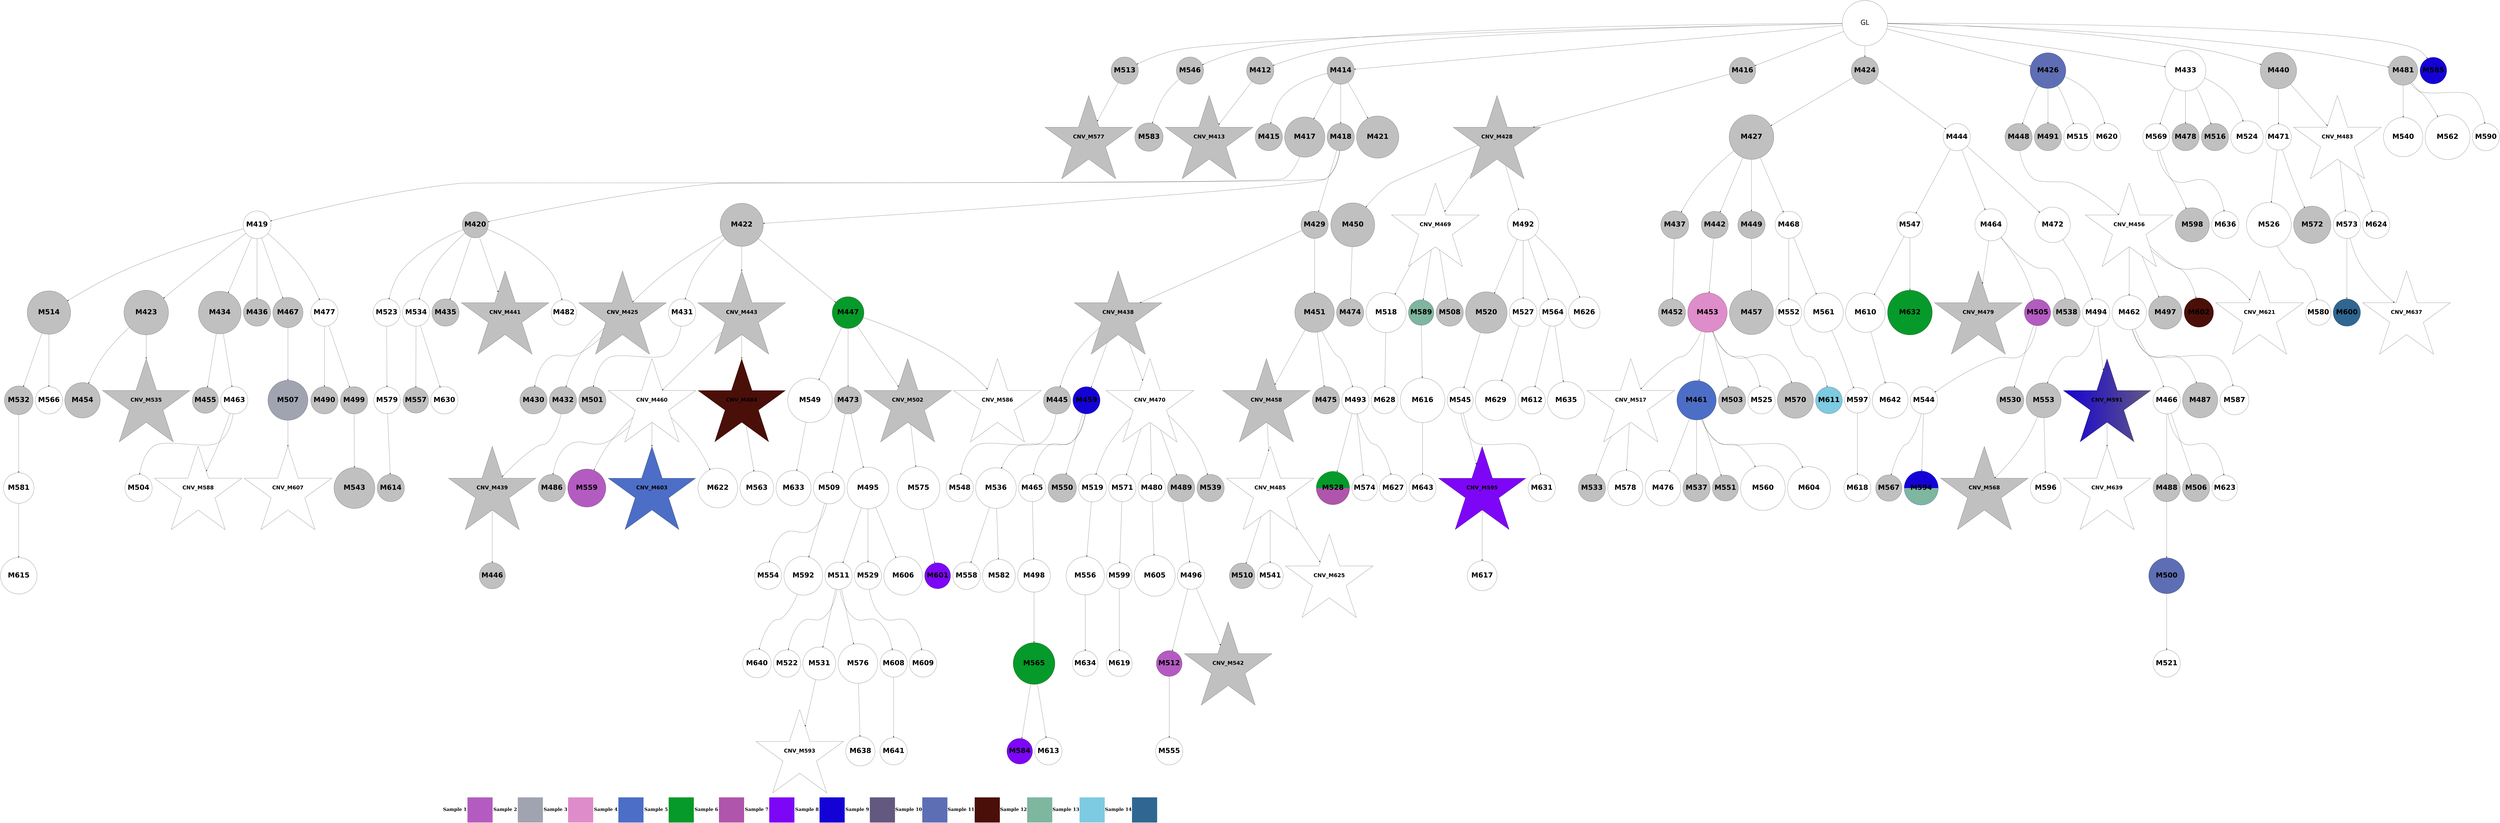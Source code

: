 digraph G { 
rankdir=TB;
512 -> 557;
512 -> 595;
514 -> 525;
514 -> 534;
514 -> 579;
514 -> 611;
515 -> 558;
516 -> 580;
517 -> 535;
517 -> 569;
520 -> 536;
520 -> 581;
521 -> 631;
522 -> 559;
523 -> 548;
526 -> 582;
529 -> 583;
530 -> 632;
532 -> 612;
534 -> 596;
535 -> 584;
537 -> 560;
537 -> 633;
539 -> 561;
539 -> 585;
547 -> 570;
547 -> 597;
548 -> 598;
548 -> 634;
549 -> 586;
550 -> 613;
550 -> 635;
552 -> 636;
555 -> 614;
556 -> 571;
556 -> 599;
559 -> 637;
564 -> 600;
567 -> 615;
567 -> 638;
568 -> 587;
568 -> 616;
572 -> 601;
572 -> 639;
574 -> 602;
576 -> 603;
576 -> 640;
578 -> 604;
579 -> 641;
582 -> 617;
584 -> 618;
592 -> 619;
594 -> 642;
595 -> 643;
598 -> 620;
600 -> 621;
602 -> 622;
611 -> 644;
613 -> 645;
619 -> 646;
414 -> 415;
414 -> 417;
414 -> 419;
414 -> 427;
414 -> 429;
414 -> 436;
414 -> 443;
414 -> 484;
414 -> 516;
414 -> 549;
414 -> 588;
415 -> 416;
417 -> 418;
417 -> 420;
417 -> 421;
417 -> 424;
419 -> 431;
420 -> 422;
421 -> 423;
421 -> 425;
421 -> 432;
422 -> 426;
422 -> 437;
422 -> 439;
422 -> 470;
422 -> 480;
422 -> 517;
423 -> 438;
423 -> 444;
423 -> 485;
423 -> 526;
423 -> 537;
425 -> 428;
425 -> 434;
425 -> 446;
425 -> 450;
426 -> 457;
426 -> 538;
427 -> 430;
427 -> 447;
428 -> 433;
428 -> 435;
429 -> 451;
429 -> 494;
429 -> 518;
429 -> 623;
430 -> 440;
430 -> 445;
430 -> 452;
430 -> 471;
431 -> 453;
431 -> 472;
431 -> 495;
432 -> 441;
432 -> 454;
434 -> 504;
435 -> 442;
436 -> 481;
436 -> 519;
436 -> 527;
436 -> 572;
437 -> 458;
437 -> 466;
440 -> 455;
441 -> 448;
441 -> 462;
441 -> 473;
442 -> 449;
443 -> 474;
443 -> 486;
445 -> 456;
446 -> 463;
446 -> 487;
447 -> 467;
447 -> 475;
447 -> 550;
448 -> 551;
450 -> 476;
450 -> 505;
450 -> 552;
450 -> 589;
451 -> 459;
452 -> 460;
453 -> 477;
454 -> 461;
454 -> 478;
454 -> 496;
456 -> 464;
456 -> 506;
456 -> 520;
456 -> 528;
456 -> 573;
459 -> 465;
459 -> 500;
459 -> 605;
459 -> 624;
461 -> 488;
462 -> 468;
462 -> 539;
462 -> 553;
463 -> 489;
463 -> 562;
463 -> 606;
463 -> 625;
464 -> 479;
464 -> 540;
464 -> 554;
464 -> 563;
464 -> 607;
465 -> 469;
465 -> 490;
465 -> 590;
466 -> 507;
466 -> 591;
467 -> 482;
467 -> 508;
467 -> 541;
468 -> 501;
469 -> 491;
469 -> 509;
469 -> 626;
470 -> 510;
471 -> 555;
471 -> 564;
472 -> 511;
472 -> 521;
472 -> 592;
473 -> 483;
473 -> 492;
473 -> 522;
473 -> 542;
473 -> 574;
474 -> 529;
474 -> 575;
475 -> 497;
476 -> 498;
476 -> 512;
480 -> 493;
480 -> 502;
483 -> 608;
484 -> 543;
484 -> 565;
484 -> 593;
486 -> 576;
486 -> 627;
487 -> 566;
488 -> 513;
488 -> 544;
488 -> 628;
491 -> 503;
492 -> 499;
495 -> 523;
495 -> 530;
495 -> 567;
495 -> 629;
496 -> 531;
496 -> 577;
496 -> 630;
497 -> 556;
497 -> 594;
498 -> 514;
498 -> 532;
498 -> 609;
499 -> 515;
499 -> 545;
501 -> 568;
502 -> 546;
503 -> 524;
505 -> 578;
508 -> 533;
508 -> 547;
510 -> 610;
603 [shape=circle style=filled fillcolor="#2f6792" fontname="helvetica-bold" fontsize=56 label="M600" width=3.01 height=2 ];
559 [shape=circle style=filled fillcolor=white fontname="helvetica-bold" fontsize=56 label="M556" width=4.22 height=2 ];
549 [shape=circle style=filled fillcolor=grey fontname="helvetica-bold" fontsize=56 label="M546" width=0.32 height=2 ];
544 [shape=circle style=filled fillcolor=white fontname="helvetica-bold" fontsize=56 label="M541" width=2.39 height=2 ];
466 [shape=circle style=filled fillcolor=white fontname="helvetica-bold" fontsize=56 label="M463" width=0.85 height=2 ];
567 [shape=circle style=filled fillcolor=white fontname="helvetica-bold" fontsize=56 label="M564" width=2.03 height=2 ];
463 [shape=star style=filled fillcolor=white fontname="helvetica-bold" fontsize=42 label="CNV_M460"];
623 [shape=circle style=filled fillcolor=white fontname="helvetica-bold" fontsize=56 label="M620" width=0.11 height=2 ];
512 [shape=circle style=filled fillcolor=white fontname="helvetica-bold" fontsize=56 label="M509" width=3.49 height=2 ];
612 [shape=circle style=filled fillcolor=white fontname="helvetica-bold" fontsize=56 label="M609" width=0.92 height=2 ];
593 [shape=circle style=filled fillcolor=white fontname="helvetica-bold" fontsize=56 label="M590" width=1.78 height=2 ];
445 [shape=circle style=filled fillcolor=grey fontname="helvetica-bold" fontsize=56 label="M442" width=2.05 height=2 ];
638 [shape=circle style=filled fillcolor=white fontname="helvetica-bold" fontsize=56 label="M635" width=4.11 height=2 ];
571 [shape=star style=filled fillcolor=grey fontname="helvetica-bold" fontsize=42 label="CNV_M568"];
573 [shape=circle style=filled fillcolor=grey fontname="helvetica-bold" fontsize=56 label="M570" width=3.97 height=2 ];
444 [shape=star style=filled fillcolor=grey fontname="helvetica-bold" fontsize=42 label="CNV_M441"];
475 [shape=circle style=filled fillcolor=white fontname="helvetica-bold" fontsize=56 label="M472" width=3.92 height=2 ];
609 [shape=circle style=filled fillcolor=white fontname="helvetica-bold" fontsize=56 label="M606" width=4.27 height=2 ];
436 [shape=circle style=filled fillcolor=white fontname="helvetica-bold" fontsize=56 label="M433" width=4.5 height=2 ];
417 [shape=circle style=filled fillcolor=grey fontname="helvetica-bold" fontsize=56 label="M414" width=0.83 height=2 ];
420 [shape=circle style=filled fillcolor=grey fontname="helvetica-bold" fontsize=56 label="M417" width=4.44 height=2 ];
619 [shape=circle style=filled fillcolor=white fontname="helvetica-bold" fontsize=56 label="M616" width=4.93 height=2 ];
419 [shape=circle style=filled fillcolor=grey fontname="helvetica-bold" fontsize=56 label="M416" width=2.22 height=2 ];
535 [shape=circle style=filled fillcolor=grey fontname="helvetica-bold" fontsize=56 label="M532" width=3.17 height=2 ];
550 [shape=circle style=filled fillcolor=white fontname="helvetica-bold" fontsize=56 label="M547" width=2.43 height=2 ];
500 [shape=circle style=filled fillcolor=grey fontname="helvetica-bold" fontsize=56 label="M497" width=3.66 height=2 ];
594 [shape=star style=filled fillcolor="#1401d6:#635980" fontname="helvetica-bold" fontsize=42 label="CNV_M591"];
644 [shape=circle style=filled fillcolor=white fontname="helvetica-bold" fontsize=56 label="M641" width=0.56 height=2 ];
440 [shape=circle style=filled fillcolor=grey fontname="helvetica-bold" fontsize=56 label="M437" width=3.08 height=2 ];
554 [shape=circle style=filled fillcolor=grey fontname="helvetica-bold" fontsize=56 label="M551" width=2.45 height=2 ];
516 [shape=circle style=filled fillcolor=grey fontname="helvetica-bold" fontsize=56 label="M513" width=1.36 height=2 ];
528 [shape=circle style=filled fillcolor=white fontname="helvetica-bold" fontsize=56 label="M525" width=1.61 height=2 ];
583 [shape=circle style=filled fillcolor=white fontname="helvetica-bold" fontsize=56 label="M580" width=2.79 height=2 ];
622 [shape=circle style=filled fillcolor=white fontname="helvetica-bold" fontsize=56 label="M619" width=2.85 height=2 ];
470 [shape=circle style=filled fillcolor=grey fontname="helvetica-bold" fontsize=56 label="M467" width=3.34 height=2 ];
537 [shape=circle style=filled fillcolor=white fontname="helvetica-bold" fontsize=56 label="M534" width=1.65 height=2 ];
645 [shape=circle style=filled fillcolor=white fontname="helvetica-bold" fontsize=56 label="M642" width=3.95 height=2 ];
630 [shape=circle style=filled fillcolor=white fontname="helvetica-bold" fontsize=56 label="M627" width=1.94 height=2 ];
538 [shape=star style=filled fillcolor=grey fontname="helvetica-bold" fontsize=42 label="CNV_M535"];
576 [shape=circle style=filled fillcolor=white fontname="helvetica-bold" fontsize=56 label="M573" width=0.19 height=2 ];
467 [shape=circle style=filled fillcolor=white fontname="helvetica-bold" fontsize=56 label="M464" width=3.54 height=2 ];
474 [shape=circle style=filled fillcolor=white fontname="helvetica-bold" fontsize=56 label="M471" width=2.48 height=2 ];
525 [shape=circle style=filled fillcolor=white fontname="helvetica-bold" fontsize=56 label="M522" width=1.33 height=2 ];
422 [shape=circle style=filled fillcolor=white fontname="helvetica-bold" fontsize=56 label="M419" width=3.06 height=2 ];
434 [shape=circle style=filled fillcolor=white fontname="helvetica-bold" fontsize=56 label="M431" width=1.96 height=2 ];
621 [shape=circle style=filled fillcolor=white fontname="helvetica-bold" fontsize=56 label="M618" width=2.09 height=2 ];
504 [shape=circle style=filled fillcolor=grey fontname="helvetica-bold" fontsize=56 label="M501" width=1.59 height=2 ];
487 [shape=star style=filled fillcolor="#4a0f08" fontname="helvetica-bold" fontsize=42 label="CNV_M484"];
452 [shape=circle style=filled fillcolor=grey fontname="helvetica-bold" fontsize=56 label="M449" width=1.68 height=2 ];
552 [shape=circle style=filled fillcolor=white fontname="helvetica-bold" fontsize=56 label="M549" width=4.92 height=2 ];
473 [shape=star style=filled fillcolor=white fontname="helvetica-bold" fontsize=42 label="CNV_M470"];
426 [shape=circle style=filled fillcolor=grey fontname="helvetica-bold" fontsize=56 label="M423" width=4.92 height=2 ];
510 [shape=circle style=filled fillcolor="#a0a4b1" fontname="helvetica-bold" fontsize=56 label="M507" width=4.41 height=2 ];
582 [shape=circle style=filled fillcolor=white fontname="helvetica-bold" fontsize=56 label="M579" width=2.17 height=2 ];
489 [shape=circle style=filled fillcolor=grey fontname="helvetica-bold" fontsize=56 label="M486" width=0.58 height=2 ];
646 [shape=circle style=filled fillcolor=white fontname="helvetica-bold" fontsize=56 label="M643" width=2.99 height=2 ];
626 [shape=circle style=filled fillcolor=white fontname="helvetica-bold" fontsize=56 label="M623" width=2.6 height=2 ];
425 [shape=circle style=filled fillcolor=grey fontname="helvetica-bold" fontsize=56 label="M422" width=4.76 height=2 ];
484 [shape=circle style=filled fillcolor=grey fontname="helvetica-bold" fontsize=56 label="M481" width=3.22 height=2 ];
455 [shape=circle style=filled fillcolor=grey fontname="helvetica-bold" fontsize=56 label="M452" width=0.48 height=2 ];
569 [shape=circle style=filled fillcolor=white fontname="helvetica-bold" fontsize=56 label="M566" width=1.29 height=2 ];
453 [shape=circle style=filled fillcolor=grey fontname="helvetica-bold" fontsize=56 label="M450" width=4.85 height=2 ];
497 [shape=circle style=filled fillcolor=white fontname="helvetica-bold" fontsize=56 label="M494" width=3.01 height=2 ];
574 [shape=circle style=filled fillcolor=white fontname="helvetica-bold" fontsize=56 label="M571" width=1.69 height=2 ];
415 [shape=circle style=filled fillcolor=grey fontname="helvetica-bold" fontsize=56 label="M412" width=0.16 height=2 ];
610 [shape=star style=filled fillcolor=white fontname="helvetica-bold" fontsize=42 label="CNV_M607"];
542 [shape=circle style=filled fillcolor=grey fontname="helvetica-bold" fontsize=56 label="M539" width=1 height=2 ];
632 [shape=circle style=filled fillcolor=white fontname="helvetica-bold" fontsize=56 label="M629" width=4.46 height=2 ];
627 [shape=circle style=filled fillcolor=white fontname="helvetica-bold" fontsize=56 label="M624" width=0.19 height=2 ];
506 [shape=circle style=filled fillcolor=grey fontname="helvetica-bold" fontsize=56 label="M503" width=0.6 height=2 ];
533 [shape=circle style=filled fillcolor=grey fontname="helvetica-bold" fontsize=56 label="M530" width=0.82 height=2 ];
523 [shape=circle style=filled fillcolor=grey fontname="helvetica-bold" fontsize=56 label="M520" width=4.58 height=2 ];
618 [shape=circle style=filled fillcolor=white fontname="helvetica-bold" fontsize=56 label="M615" width=4.03 height=2 ];
430 [shape=circle style=filled fillcolor=grey fontname="helvetica-bold" fontsize=56 label="M427" width=4.93 height=2 ];
540 [shape=circle style=filled fillcolor=grey fontname="helvetica-bold" fontsize=56 label="M537" width=1.23 height=2 ];
485 [shape=circle style=filled fillcolor=white fontname="helvetica-bold" fontsize=56 label="M482" width=2.78 height=2 ];
635 [shape=circle style=filled fillcolor="#059a29" fontname="helvetica-bold" fontsize=56 label="M632" width=4.94 height=2 ];
570 [shape=circle style=filled fillcolor=grey fontname="helvetica-bold" fontsize=56 label="M567" width=2.25 height=2 ];
586 [shape=circle style=filled fillcolor=grey fontname="helvetica-bold" fontsize=56 label="M583" width=3.13 height=2 ];
606 [shape=star style=filled fillcolor="#4c6ec6" fontname="helvetica-bold" fontsize=42 label="CNV_M603"];
562 [shape=circle style=filled fillcolor="#b45bc1" fontname="helvetica-bold" fontsize=56 label="M559" width=4.21 height=2 ];
496 [shape=circle style=filled fillcolor=white fontname="helvetica-bold" fontsize=56 label="M493" width=1.8 height=2 ];
488 [shape=star style=filled fillcolor=white fontname="helvetica-bold" fontsize=42 label="CNV_M485"];
486 [shape=star style=filled fillcolor=white fontname="helvetica-bold" fontsize=42 label="CNV_M483"];
590 [shape=circle style=filled fillcolor=white fontname="helvetica-bold" fontsize=56 label="M587" width=3.19 height=2 ];
503 [shape=circle style=filled fillcolor="#5e6eb5" fontname="helvetica-bold" fontsize=56 label="M500" width=3.96 height=2 ];
513 [shape=circle style=filled fillcolor=grey fontname="helvetica-bold" fontsize=56 label="M510" width=2.66 height=2 ];
495 [shape=circle style=filled fillcolor=white fontname="helvetica-bold" fontsize=56 label="M492" width=3.44 height=2 ];
581 [shape=circle style=filled fillcolor=white fontname="helvetica-bold" fontsize=56 label="M578" width=3.88 height=2 ];
578 [shape=circle style=filled fillcolor=white fontname="helvetica-bold" fontsize=56 label="M575" width=4.72 height=2 ];
530 [shape=circle style=filled fillcolor=white fontname="helvetica-bold" fontsize=56 label="M527" width=3.05 height=2 ];
454 [shape=circle style=filled fillcolor=grey fontname="helvetica-bold" fontsize=56 label="M451" width=4.36 height=2 ];
591 [shape=star style=filled fillcolor=white fontname="helvetica-bold" fontsize=42 label="CNV_M588"];
534 [shape=circle style=filled fillcolor=white fontname="helvetica-bold" fontsize=56 label="M531" width=3.64 height=2 ];
615 [shape=circle style=filled fillcolor=white fontname="helvetica-bold" fontsize=56 label="M612" width=0.95 height=2 ];
642 [shape=star style=filled fillcolor=white fontname="helvetica-bold" fontsize=42 label="CNV_M639"];
616 [shape=circle style=filled fillcolor=white fontname="helvetica-bold" fontsize=56 label="M613" width=0.48 height=2 ];
527 [shape=circle style=filled fillcolor=white fontname="helvetica-bold" fontsize=56 label="M524" width=3.59 height=2 ];
437 [shape=circle style=filled fillcolor=grey fontname="helvetica-bold" fontsize=56 label="M434" width=4.71 height=2 ];
526 [shape=circle style=filled fillcolor=white fontname="helvetica-bold" fontsize=56 label="M523" width=0.16 height=2 ];
595 [shape=circle style=filled fillcolor=white fontname="helvetica-bold" fontsize=56 label="M592" width=4.28 height=2 ];
482 [shape=star style=filled fillcolor=grey fontname="helvetica-bold" fontsize=42 label="CNV_M479"];
450 [shape=circle style=filled fillcolor="#059a29" fontname="helvetica-bold" fontsize=56 label="M447" width=3.51 height=2 ];
493 [shape=circle style=filled fillcolor=grey fontname="helvetica-bold" fontsize=56 label="M490" width=1.15 height=2 ];
637 [shape=circle style=filled fillcolor=white fontname="helvetica-bold" fontsize=56 label="M634" width=2.61 height=2 ];
501 [shape=circle style=filled fillcolor=white fontname="helvetica-bold" fontsize=56 label="M498" width=3.61 height=2 ];
614 [shape=circle style=filled fillcolor="#7dcbe1" fontname="helvetica-bold" fontsize=56 label="M611" width=2.11 height=2 ];
472 [shape=star style=filled fillcolor=white fontname="helvetica-bold" fontsize=42 label="CNV_M469"];
625 [shape=circle style=filled fillcolor=white fontname="helvetica-bold" fontsize=56 label="M622" width=4.38 height=2 ];
471 [shape=circle style=filled fillcolor=white fontname="helvetica-bold" fontsize=56 label="M468" width=1.28 height=2 ];
522 [shape=circle style=filled fillcolor=white fontname="helvetica-bold" fontsize=56 label="M519" width=3.07 height=2 ];
532 [shape=circle style=filled fillcolor=white fontname="helvetica-bold" fontsize=56 label="M529" width=1.71 height=2 ];
424 [shape=circle style=filled fillcolor=grey fontname="helvetica-bold" fontsize=56 label="M421" width=4.66 height=2 ];
464 [shape=circle style=filled fillcolor="#4c6ec6" fontname="helvetica-bold" fontsize=56 label="M461" width=4.35 height=2 ];
641 [shape=circle style=filled fillcolor=white fontname="helvetica-bold" fontsize=56 label="M638" width=3.24 height=2 ];
481 [shape=circle style=filled fillcolor=grey fontname="helvetica-bold" fontsize=56 label="M478" width=0.85 height=2 ];
520 [shape=star style=filled fillcolor=white fontname="helvetica-bold" fontsize=42 label="CNV_M517"];
439 [shape=circle style=filled fillcolor=grey fontname="helvetica-bold" fontsize=56 label="M436" width=1.56 height=2 ];
561 [shape=circle style=filled fillcolor=white fontname="helvetica-bold" fontsize=56 label="M558" width=3.03 height=2 ];
598 [shape=star style=filled fillcolor="#7d06f6" fontname="helvetica-bold" fontsize=42 label="CNV_M595"];
469 [shape=circle style=filled fillcolor=white fontname="helvetica-bold" fontsize=56 label="M466" width=1.44 height=2 ];
494 [shape=circle style=filled fillcolor=grey fontname="helvetica-bold" fontsize=56 label="M491" width=0.88 height=2 ];
588 [shape=circle style=filled fillcolor="#1401d6" fontname="helvetica-bold" fontsize=56 label="M585" width=2.17 height=2 ];
643 [shape=circle style=filled fillcolor=white fontname="helvetica-bold" fontsize=56 label="M640" width=3.14 height=2 ];
634 [shape=circle style=filled fillcolor=white fontname="helvetica-bold" fontsize=56 label="M631" width=0.48 height=2 ];
465 [shape=circle style=filled fillcolor=white fontname="helvetica-bold" fontsize=56 label="M462" width=3.79 height=2 ];
508 [shape=circle style=filled fillcolor="#b45bc1" fontname="helvetica-bold" fontsize=56 label="M505" width=2.26 height=2 ];
514 [shape=circle style=filled fillcolor=white fontname="helvetica-bold" fontsize=56 label="M511" width=0.76 height=2 ];
607 [shape=circle style=filled fillcolor=white fontname="helvetica-bold" fontsize=56 label="M604" width=4.72 height=2 ];
575 [shape=circle style=filled fillcolor=grey fontname="helvetica-bold" fontsize=56 label="M572" width=4.13 height=2 ];
596 [shape=star style=filled fillcolor=white fontname="helvetica-bold" fontsize=42 label="CNV_M593"];
545 [shape=star style=filled fillcolor=grey fontname="helvetica-bold" fontsize=42 label="CNV_M542"];
416 [shape=star style=filled fillcolor=grey fontname="helvetica-bold" fontsize=42 label="CNV_M413"];
521 [shape=circle style=filled fillcolor=white fontname="helvetica-bold" fontsize=56 label="M518" width=4.43 height=2 ];
541 [shape=circle style=filled fillcolor=grey fontname="helvetica-bold" fontsize=56 label="M538" width=0.88 height=2 ];
505 [shape=star style=filled fillcolor=grey fontname="helvetica-bold" fontsize=42 label="CNV_M502"];
587 [shape=circle style=filled fillcolor="#7d06f6" fontname="helvetica-bold" fontsize=56 label="M584" width=2.84 height=2 ];
640 [shape=star style=filled fillcolor=white fontname="helvetica-bold" fontsize=42 label="CNV_M637"];
519 [shape=circle style=filled fillcolor=grey fontname="helvetica-bold" fontsize=56 label="M516" width=0.68 height=2 ];
459 [shape=star style=filled fillcolor=white fontname="helvetica-bold" fontsize=42 label="CNV_M456"];
601 [shape=circle style=filled fillcolor=grey fontname="helvetica-bold" fontsize=56 label="M598" width=3.77 height=2 ];
546 [shape=circle style=filled fillcolor=grey fontname="helvetica-bold" fontsize=56 label="M543" width=4.51 height=2 ];
560 [shape=circle style=filled fillcolor=grey fontname="helvetica-bold" fontsize=56 label="M557" width=2.71 height=2 ];
543 [shape=circle style=filled fillcolor=white fontname="helvetica-bold" fontsize=56 label="M540" width=4.35 height=2 ];
557 [shape=circle style=filled fillcolor=white fontname="helvetica-bold" fontsize=56 label="M554" width=1.48 height=2 ];
443 [shape=circle style=filled fillcolor=grey fontname="helvetica-bold" fontsize=56 label="M440" width=4.01 height=2 ];
577 [shape=circle style=filled fillcolor=white fontname="helvetica-bold" fontsize=56 label="M574" width=2.73 height=2 ];
479 [shape=circle style=filled fillcolor=white fontname="helvetica-bold" fontsize=56 label="M476" width=3.91 height=2 ];
446 [shape=star style=filled fillcolor=grey fontname="helvetica-bold" fontsize=42 label="CNV_M443"];
433 [shape=circle style=filled fillcolor=grey fontname="helvetica-bold" fontsize=56 label="M430" width=1.86 height=2 ];
511 [shape=circle style=filled fillcolor=grey fontname="helvetica-bold" fontsize=56 label="M508" width=0.33 height=2 ];
480 [shape=circle style=filled fillcolor=white fontname="helvetica-bold" fontsize=56 label="M477" width=0.32 height=2 ];
441 [shape=star style=filled fillcolor=grey fontname="helvetica-bold" fontsize=42 label="CNV_M438"];
518 [shape=circle style=filled fillcolor=white fontname="helvetica-bold" fontsize=56 label="M515" width=1.37 height=2 ];
592 [shape=circle style=filled fillcolor="#7eb6a0" fontname="helvetica-bold" fontsize=56 label="M589" width=2.74 height=2 ];
492 [shape=circle style=filled fillcolor=grey fontname="helvetica-bold" fontsize=56 label="M489" width=1.27 height=2 ];
435 [shape=circle style=filled fillcolor=grey fontname="helvetica-bold" fontsize=56 label="M432" width=0.9 height=2 ];
617 [shape=circle style=filled fillcolor=grey fontname="helvetica-bold" fontsize=56 label="M614" width=1.64 height=2 ];
418 [shape=circle style=filled fillcolor=grey fontname="helvetica-bold" fontsize=56 label="M415" width=0.22 height=2 ];
579 [shape=circle style=filled fillcolor=white fontname="helvetica-bold" fontsize=56 label="M576" width=4.37 height=2 ];
490 [shape=circle style=filled fillcolor=grey fontname="helvetica-bold" fontsize=56 label="M487" width=3.89 height=2 ];
507 [shape=circle style=filled fillcolor=white fontname="helvetica-bold" fontsize=56 label="M504" width=1.07 height=2 ];
477 [shape=circle style=filled fillcolor=grey fontname="helvetica-bold" fontsize=56 label="M474" width=0.65 height=2 ];
572 [shape=circle style=filled fillcolor=white fontname="helvetica-bold" fontsize=56 label="M569" width=2.97 height=2 ];
429 [shape=circle style=filled fillcolor="#5e6eb5" fontname="helvetica-bold" fontsize=56 label="M426" width=3.95 height=2 ];
563 [shape=circle style=filled fillcolor=white fontname="helvetica-bold" fontsize=56 label="M560" width=4.95 height=2 ];
476 [shape=circle style=filled fillcolor=grey fontname="helvetica-bold" fontsize=56 label="M473" width=1.58 height=2 ];
421 [shape=circle style=filled fillcolor=grey fontname="helvetica-bold" fontsize=56 label="M418" width=0.1 height=2 ];
585 [shape=circle style=filled fillcolor=white fontname="helvetica-bold" fontsize=56 label="M582" width=3.63 height=2 ];
438 [shape=circle style=filled fillcolor=grey fontname="helvetica-bold" fontsize=56 label="M435" width=1.73 height=2 ];
432 [shape=circle style=filled fillcolor=grey fontname="helvetica-bold" fontsize=56 label="M429" width=0.21 height=2 ];
502 [shape=circle style=filled fillcolor=grey fontname="helvetica-bold" fontsize=56 label="M499" width=1.61 height=2 ];
620 [shape=circle style=filled fillcolor=white fontname="helvetica-bold" fontsize=56 label="M617" width=3.29 height=2 ];
457 [shape=circle style=filled fillcolor=grey fontname="helvetica-bold" fontsize=56 label="M454" width=3.92 height=2 ];
460 [shape=circle style=filled fillcolor=grey fontname="helvetica-bold" fontsize=56 label="M457" width=4.86 height=2 ];
509 [shape=circle style=filled fillcolor=grey fontname="helvetica-bold" fontsize=56 label="M506" width=0.21 height=2 ];
499 [shape=circle style=filled fillcolor=white fontname="helvetica-bold" fontsize=56 label="M496" width=1.5 height=2 ];
631 [shape=circle style=filled fillcolor=white fontname="helvetica-bold" fontsize=56 label="M628" width=2.95 height=2 ];
517 [shape=circle style=filled fillcolor=grey fontname="helvetica-bold" fontsize=56 label="M514" width=4.79 height=2 ];
536 [shape=circle style=filled fillcolor=grey fontname="helvetica-bold" fontsize=56 label="M533" width=1.44 height=2 ];
456 [shape=circle style=filled fillcolor="#df8cca" fontname="helvetica-bold" fontsize=56 label="M453" width=4.36 height=2 ];
423 [shape=circle style=filled fillcolor=grey fontname="helvetica-bold" fontsize=56 label="M420" width=2.39 height=2 ];
636 [shape=circle style=filled fillcolor=white fontname="helvetica-bold" fontsize=56 label="M633" width=3.88 height=2 ];
564 [shape=circle style=filled fillcolor=white fontname="helvetica-bold" fontsize=56 label="M561" width=4.35 height=2 ];
600 [shape=circle style=filled fillcolor=white fontname="helvetica-bold" fontsize=56 label="M597" width=2.73 height=2 ];
448 [shape=circle style=filled fillcolor=grey fontname="helvetica-bold" fontsize=56 label="M445" width=0 height=2 ];
568 [shape=circle style=filled fillcolor="#059a29" fontname="helvetica-bold" fontsize=56 label="M565" width=4.61 height=2 ];
414 [label="GL" fontname="arial-bold" fontsize=56 width=5 height=5];
551 [shape=circle style=filled fillcolor=white fontname="helvetica-bold" fontsize=56 label="M548" width=0.07 height=2 ];
584 [shape=circle style=filled fillcolor=white fontname="helvetica-bold" fontsize=56 label="M581" width=3.37 height=2 ];
608 [shape=circle style=filled fillcolor=white fontname="helvetica-bold" fontsize=56 label="M605" width=4.52 height=2 ];
566 [shape=circle style=filled fillcolor=white fontname="helvetica-bold" fontsize=56 label="M563" width=3.73 height=2 ];
605 [shape=circle style=filled fillcolor="#4a0f08" fontname="helvetica-bold" fontsize=56 label="M602" width=3.23 height=2 ];
447 [shape=circle style=filled fillcolor=white fontname="helvetica-bold" fontsize=56 label="M444" width=1 height=2 ];
468 [shape=circle style=filled fillcolor=white fontname="helvetica-bold" fontsize=56 label="M465" width=0.26 height=2 ];
565 [shape=circle style=filled fillcolor=white fontname="helvetica-bold" fontsize=56 label="M562" width=4.96 height=2 ];
515 [shape=circle style=filled fillcolor="#b45bc1" fontname="helvetica-bold" fontsize=56 label="M512" width=2.51 height=2 ];
483 [shape=circle style=filled fillcolor=white fontname="helvetica-bold" fontsize=56 label="M480" width=0.41 height=2 ];
491 [shape=circle style=filled fillcolor=grey fontname="helvetica-bold" fontsize=56 label="M488" width=0.54 height=2 ];
531 [shape=circle style=wedged color="#059a29:#af55ab" fontname="helvetica-bold" fontsize=56 label="M528" width=3.7 height=2 ];
451 [shape=circle style=filled fillcolor=grey fontname="helvetica-bold" fontsize=56 label="M448" width=1.41 height=2 ];
628 [shape=star style=filled fillcolor=white fontname="helvetica-bold" fontsize=42 label="CNV_M625"];
639 [shape=circle style=filled fillcolor=white fontname="helvetica-bold" fontsize=56 label="M636" width=0.85 height=2 ];
556 [shape=circle style=filled fillcolor=grey fontname="helvetica-bold" fontsize=56 label="M553" width=3.86 height=2 ];
539 [shape=circle style=filled fillcolor=white fontname="helvetica-bold" fontsize=56 label="M536" width=4.48 height=2 ];
589 [shape=star style=filled fillcolor=white fontname="helvetica-bold" fontsize=42 label="CNV_M586"];
431 [shape=star style=filled fillcolor=grey fontname="helvetica-bold" fontsize=42 label="CNV_M428"];
558 [shape=circle style=filled fillcolor=white fontname="helvetica-bold" fontsize=56 label="M555" width=0.61 height=2 ];
613 [shape=circle style=filled fillcolor=white fontname="helvetica-bold" fontsize=56 label="M610" width=4.38 height=2 ];
604 [shape=circle style=filled fillcolor="#7d06f6" fontname="helvetica-bold" fontsize=56 label="M601" width=2.45 height=2 ];
611 [shape=circle style=filled fillcolor=white fontname="helvetica-bold" fontsize=56 label="M608" width=1.21 height=2 ];
462 [shape=circle style=filled fillcolor="#1401d6" fontname="helvetica-bold" fontsize=56 label="M459" width=0.34 height=2 ];
553 [shape=circle style=filled fillcolor=grey fontname="helvetica-bold" fontsize=56 label="M550" width=3.13 height=2 ];
555 [shape=circle style=filled fillcolor=white fontname="helvetica-bold" fontsize=56 label="M552" width=2.39 height=2 ];
624 [shape=star style=filled fillcolor=white fontname="helvetica-bold" fontsize=42 label="CNV_M621"];
524 [shape=circle style=filled fillcolor=white fontname="helvetica-bold" fontsize=56 label="M521" width=0.47 height=2 ];
498 [shape=circle style=filled fillcolor=white fontname="helvetica-bold" fontsize=56 label="M495" width=4.6 height=2 ];
428 [shape=star style=filled fillcolor=grey fontname="helvetica-bold" fontsize=42 label="CNV_M425"];
478 [shape=circle style=filled fillcolor=grey fontname="helvetica-bold" fontsize=56 label="M475" width=1 height=2 ];
629 [shape=circle style=filled fillcolor=white fontname="helvetica-bold" fontsize=56 label="M626" width=3.46 height=2 ];
442 [shape=star style=filled fillcolor=grey fontname="helvetica-bold" fontsize=42 label="CNV_M439"];
461 [shape=star style=filled fillcolor=grey fontname="helvetica-bold" fontsize=42 label="CNV_M458"];
602 [shape=circle style=filled fillcolor=white fontname="helvetica-bold" fontsize=56 label="M599" width=2.66 height=2 ];
427 [shape=circle style=filled fillcolor=grey fontname="helvetica-bold" fontsize=56 label="M424" width=1.97 height=2 ];
633 [shape=circle style=filled fillcolor=white fontname="helvetica-bold" fontsize=56 label="M630" width=1.18 height=2 ];
458 [shape=circle style=filled fillcolor=grey fontname="helvetica-bold" fontsize=56 label="M455" width=2.39 height=2 ];
547 [shape=circle style=filled fillcolor=white fontname="helvetica-bold" fontsize=56 label="M544" width=0.15 height=2 ];
548 [shape=circle style=filled fillcolor=white fontname="helvetica-bold" fontsize=56 label="M545" width=2.87 height=2 ];
597 [shape=circle style=wedged color="#1401d6:#7eb6a0" fontname="helvetica-bold" fontsize=56 label="M594" width=3.76 height=2 ];
449 [shape=circle style=filled fillcolor=grey fontname="helvetica-bold" fontsize=56 label="M446" width=2.37 height=2 ];
529 [shape=circle style=filled fillcolor=white fontname="helvetica-bold" fontsize=56 label="M526" width=4.94 height=2 ];
580 [shape=star style=filled fillcolor=grey fontname="helvetica-bold" fontsize=42 label="CNV_M577"];
599 [shape=circle style=filled fillcolor=white fontname="helvetica-bold" fontsize=56 label="M596" width=3.38 height=2 ];
{rank=sink;
Legend[shape=none, margin=0, label=<<TABLE border="0" cellborder="0" cellspacing="0"> 
<TR><TD width="200" height="200" colspan="1"><FONT POINT-SIZE="36.0"><B>Sample 1</B></FONT></TD><TD width="200" height="200" colspan="1" BGCOLOR="#b45bc1"></TD>
<TD width="200" height="200" colspan="1"><FONT POINT-SIZE="36.0"><B>Sample 2</B></FONT></TD><TD width="200" height="200" colspan="1" BGCOLOR="#a0a4b1"></TD>
<TD width="200" height="200" colspan="1"><FONT POINT-SIZE="36.0"><B>Sample 3</B></FONT></TD><TD width="200" height="200" colspan="1" BGCOLOR="#df8cca"></TD>
<TD width="200" height="200" colspan="1"><FONT POINT-SIZE="36.0"><B>Sample 4</B></FONT></TD><TD width="200" height="200" colspan="1" BGCOLOR="#4c6ec6"></TD>
<TD width="200" height="200" colspan="1"><FONT POINT-SIZE="36.0"><B>Sample 5</B></FONT></TD><TD width="200" height="200" colspan="1" BGCOLOR="#059a29"></TD>
<TD width="200" height="200" colspan="1"><FONT POINT-SIZE="36.0"><B>Sample 6</B></FONT></TD><TD width="200" height="200" colspan="1" BGCOLOR="#af55ab"></TD>
<TD width="200" height="200" colspan="1"><FONT POINT-SIZE="36.0"><B>Sample 7</B></FONT></TD><TD width="200" height="200" colspan="1" BGCOLOR="#7d06f6"></TD>
<TD width="200" height="200" colspan="1"><FONT POINT-SIZE="36.0"><B>Sample 8</B></FONT></TD><TD width="200" height="200" colspan="1" BGCOLOR="#1401d6"></TD>
<TD width="200" height="200" colspan="1"><FONT POINT-SIZE="36.0"><B>Sample 9</B></FONT></TD><TD width="200" height="200" colspan="1" BGCOLOR="#635980"></TD>
<TD width="200" height="200" colspan="1"><FONT POINT-SIZE="36.0"><B>Sample 10</B></FONT></TD><TD width="200" height="200" colspan="1" BGCOLOR="#5e6eb5"></TD>
<TD width="200" height="200" colspan="1"><FONT POINT-SIZE="36.0"><B>Sample 11</B></FONT></TD><TD width="200" height="200" colspan="1" BGCOLOR="#4a0f08"></TD>
<TD width="200" height="200" colspan="1"><FONT POINT-SIZE="36.0"><B>Sample 12</B></FONT></TD><TD width="200" height="200" colspan="1" BGCOLOR="#7eb6a0"></TD>
<TD width="200" height="200" colspan="1"><FONT POINT-SIZE="36.0"><B>Sample 13</B></FONT></TD><TD width="200" height="200" colspan="1" BGCOLOR="#7dcbe1"></TD>
<TD width="200" height="200" colspan="1"><FONT POINT-SIZE="36.0"><B>Sample 14</B></FONT></TD><TD width="200" height="200" colspan="1" BGCOLOR="#2f6792"></TD>
</TR></TABLE>>];
} 
}